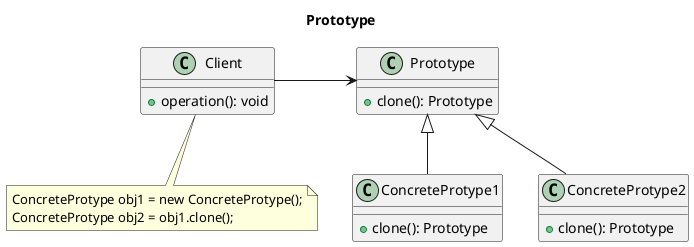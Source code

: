 @startuml

title Prototype

class Client {
    + operation(): void
}
class Prototype {
    + clone(): Prototype
}
note as n
ConcreteProtype obj1 = new ConcreteProtype();
ConcreteProtype obj2 = obj1.clone();
end note
class ConcreteProtype1 {
    + clone(): Prototype
}
class ConcreteProtype2 {
    + clone(): Prototype
}

Client -> Prototype
Client .. n
Prototype <|-- ConcreteProtype1
Prototype <|-- ConcreteProtype2

@enduml